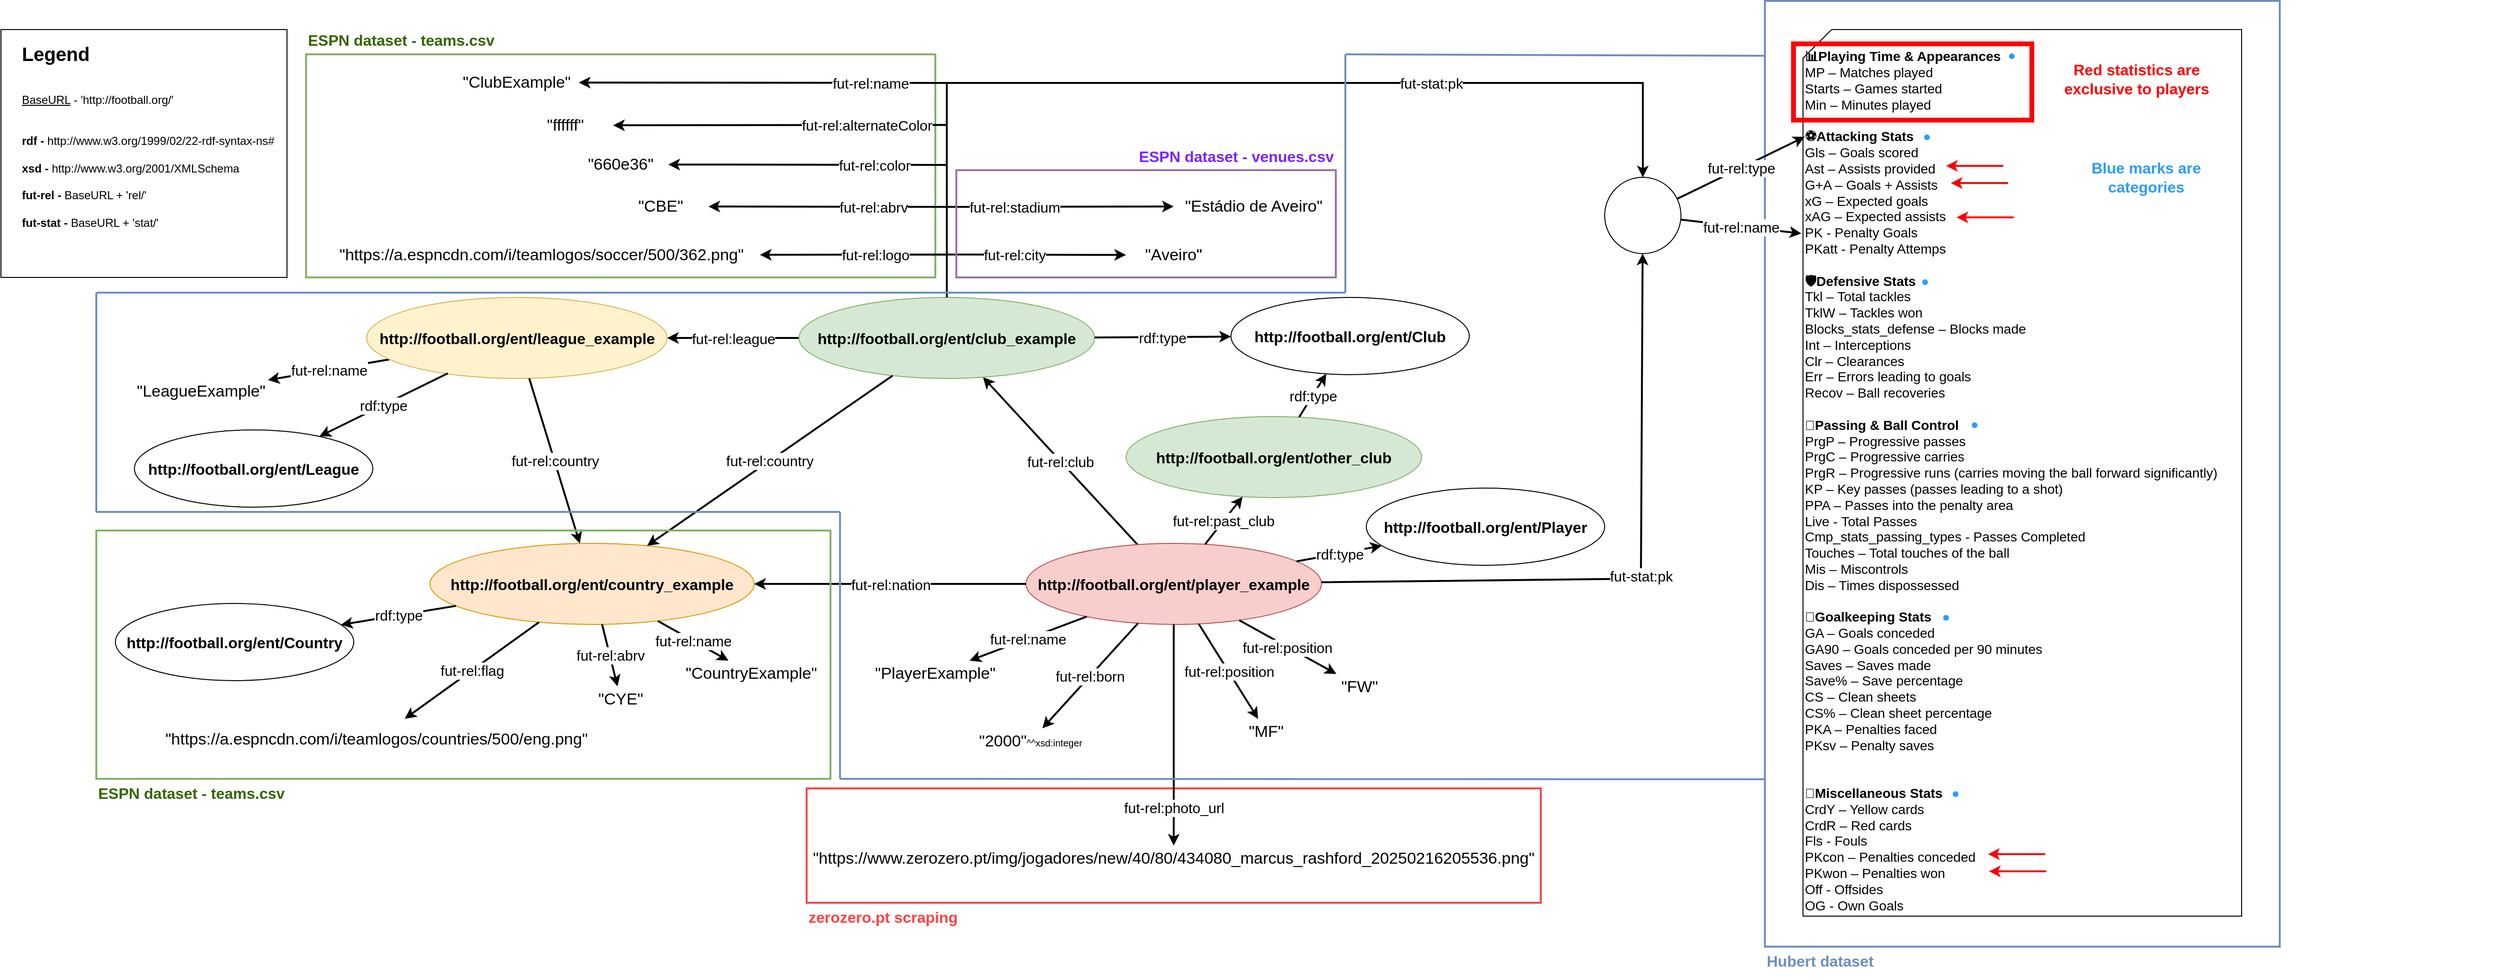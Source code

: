 <mxfile version="26.1.3">
  <diagram name="Página-1" id="WXYRPDDrzt9rSfXdKfX2">
    <mxGraphModel grid="1" page="1" gridSize="10" guides="1" tooltips="1" connect="1" arrows="1" fold="1" pageScale="1" pageWidth="550" pageHeight="850" math="0" shadow="0">
      <root>
        <mxCell id="0" />
        <mxCell id="1" parent="0" />
        <mxCell id="MQwrnzJdkc_tL8PAlp7c-161" value="" style="rounded=0;whiteSpace=wrap;html=1;fillColor=none;strokeWidth=2;strokeColor=#FF4242;" vertex="1" parent="1">
          <mxGeometry x="295" y="-19" width="770" height="120" as="geometry" />
        </mxCell>
        <mxCell id="MQwrnzJdkc_tL8PAlp7c-136" value="" style="rounded=0;whiteSpace=wrap;html=1;fillColor=none;strokeWidth=2;strokeColor=#82B366;" vertex="1" parent="1">
          <mxGeometry x="-230" y="-789" width="660" height="234" as="geometry" />
        </mxCell>
        <mxCell id="MQwrnzJdkc_tL8PAlp7c-53" value="" style="rounded=0;whiteSpace=wrap;html=1;" vertex="1" parent="1">
          <mxGeometry x="-550" y="-815" width="300" height="260" as="geometry" />
        </mxCell>
        <mxCell id="MQwrnzJdkc_tL8PAlp7c-58" value="&lt;u&gt;BaseURL&lt;/u&gt; -&amp;nbsp;&#39;http://football.org/&#39;&lt;div&gt;&lt;br&gt;&lt;div&gt;&lt;br&gt;&lt;/div&gt;&lt;div&gt;&lt;b&gt;rdf -&amp;nbsp;&lt;/b&gt;&lt;span style=&quot;background-color: transparent;&quot;&gt;http://www.w3.org/1999/02/22-rdf-syntax-ns#&lt;/span&gt;&lt;/div&gt;&lt;div&gt;&lt;span style=&quot;background-color: transparent;&quot;&gt;&lt;br&gt;&lt;/span&gt;&lt;/div&gt;&lt;div&gt;&lt;b&gt;xsd -&amp;nbsp;&lt;/b&gt;&lt;span style=&quot;background-color: transparent;&quot;&gt;http://www.w3.org/2001/XMLSchema&lt;/span&gt;&lt;/div&gt;&lt;div&gt;&lt;br&gt;&lt;/div&gt;&lt;div&gt;&lt;b&gt;fut-rel -&amp;nbsp;&lt;/b&gt;BaseURL + &#39;rel/&#39;&lt;/div&gt;&lt;div&gt;&lt;br&gt;&lt;/div&gt;&lt;div&gt;&lt;b&gt;fut-stat -&amp;nbsp;&lt;/b&gt;BaseURL + &#39;stat/&#39;&lt;/div&gt;&lt;/div&gt;" style="text;html=1;align=left;verticalAlign=middle;whiteSpace=wrap;rounded=0;" vertex="1" parent="1">
          <mxGeometry x="-530" y="-756" width="280" height="157" as="geometry" />
        </mxCell>
        <mxCell id="MQwrnzJdkc_tL8PAlp7c-77" value="&lt;font style=&quot;font-size: 15px;&quot;&gt;fut-rel:club&lt;/font&gt;" style="endArrow=classic;html=1;rounded=0;strokeWidth=2;curved=0;" edge="1" parent="1" source="MQwrnzJdkc_tL8PAlp7c-88" target="MQwrnzJdkc_tL8PAlp7c-91">
          <mxGeometry x="-0.003" width="50" height="50" relative="1" as="geometry">
            <mxPoint x="472.0" y="-324" as="sourcePoint" />
            <mxPoint x="197.0" y="-324" as="targetPoint" />
            <mxPoint as="offset" />
          </mxGeometry>
        </mxCell>
        <mxCell id="MQwrnzJdkc_tL8PAlp7c-80" value="&lt;font style=&quot;font-size: 15px;&quot;&gt;fut-rel:league&lt;/font&gt;" style="endArrow=classic;html=1;rounded=0;strokeWidth=2;" edge="1" parent="1" source="MQwrnzJdkc_tL8PAlp7c-91" target="MQwrnzJdkc_tL8PAlp7c-92">
          <mxGeometry width="50" height="50" relative="1" as="geometry">
            <mxPoint x="87.0" y="-324" as="sourcePoint" />
            <mxPoint x="-268.0" y="-324" as="targetPoint" />
          </mxGeometry>
        </mxCell>
        <mxCell id="MQwrnzJdkc_tL8PAlp7c-84" value="&lt;b&gt;&lt;font style=&quot;font-size: 20px;&quot;&gt;Legend&lt;/font&gt;&lt;/b&gt;" style="text;html=1;align=left;verticalAlign=middle;whiteSpace=wrap;rounded=0;" vertex="1" parent="1">
          <mxGeometry x="-530" y="-805" width="80" height="30" as="geometry" />
        </mxCell>
        <mxCell id="MQwrnzJdkc_tL8PAlp7c-85" value="&lt;font style=&quot;font-size: 15px;&quot;&gt;fut-rel:name&lt;/font&gt;" style="endArrow=classic;html=1;rounded=0;strokeWidth=2;" edge="1" parent="1" source="MQwrnzJdkc_tL8PAlp7c-92" target="MQwrnzJdkc_tL8PAlp7c-87">
          <mxGeometry width="50" height="50" relative="1" as="geometry">
            <mxPoint x="-289.061" y="-367.28" as="sourcePoint" />
            <mxPoint x="-281" y="-461.34" as="targetPoint" />
          </mxGeometry>
        </mxCell>
        <mxCell id="MQwrnzJdkc_tL8PAlp7c-87" value="&lt;font style=&quot;font-size: 17px;&quot;&gt;&quot;LeagueExample&quot;&lt;/font&gt;" style="text;html=1;align=center;verticalAlign=middle;whiteSpace=wrap;rounded=0;" vertex="1" parent="1">
          <mxGeometry x="-410" y="-449" width="140" height="27" as="geometry" />
        </mxCell>
        <mxCell id="MQwrnzJdkc_tL8PAlp7c-88" value="&lt;font style=&quot;font-size: 16px;&quot;&gt;&lt;b style=&quot;&quot;&gt;http://football.org/ent/player_example&lt;/b&gt;&lt;/font&gt;" style="ellipse;whiteSpace=wrap;html=1;fillColor=#f8cecc;strokeColor=#b85450;" vertex="1" parent="1">
          <mxGeometry x="525" y="-276" width="310" height="85" as="geometry" />
        </mxCell>
        <mxCell id="MQwrnzJdkc_tL8PAlp7c-89" value="&lt;font style=&quot;font-size: 16px;&quot;&gt;&lt;b style=&quot;&quot;&gt;http://football.org/ent/Player&lt;/b&gt;&lt;/font&gt;" style="ellipse;whiteSpace=wrap;html=1;" vertex="1" parent="1">
          <mxGeometry x="882" y="-334" width="250" height="81" as="geometry" />
        </mxCell>
        <mxCell id="MQwrnzJdkc_tL8PAlp7c-91" value="&lt;font style=&quot;font-size: 16px;&quot;&gt;&lt;b style=&quot;&quot;&gt;http://football.org/ent/club_example&lt;/b&gt;&lt;/font&gt;" style="ellipse;whiteSpace=wrap;html=1;fillColor=#d5e8d4;strokeColor=#82b366;" vertex="1" parent="1">
          <mxGeometry x="287" y="-534" width="310" height="85" as="geometry" />
        </mxCell>
        <mxCell id="MQwrnzJdkc_tL8PAlp7c-92" value="&lt;font style=&quot;font-size: 16px;&quot;&gt;&lt;b style=&quot;&quot;&gt;http://football.org/ent/league_example&lt;/b&gt;&lt;/font&gt;" style="ellipse;whiteSpace=wrap;html=1;fillColor=#fff2cc;strokeColor=#d6b656;" vertex="1" parent="1">
          <mxGeometry x="-166.43" y="-534" width="315" height="85" as="geometry" />
        </mxCell>
        <mxCell id="MQwrnzJdkc_tL8PAlp7c-94" value="&lt;font style=&quot;font-size: 16px;&quot;&gt;&lt;b style=&quot;&quot;&gt;http://football.org/ent/country_example&lt;/b&gt;&lt;/font&gt;" style="ellipse;whiteSpace=wrap;html=1;fillColor=#ffe6cc;strokeColor=#d79b00;" vertex="1" parent="1">
          <mxGeometry x="-100" y="-276" width="340" height="85" as="geometry" />
        </mxCell>
        <mxCell id="MQwrnzJdkc_tL8PAlp7c-95" value="&lt;font style=&quot;font-size: 16px;&quot;&gt;&lt;b style=&quot;&quot;&gt;http://football.org/ent/other_club&lt;/b&gt;&lt;/font&gt;" style="ellipse;whiteSpace=wrap;html=1;fillColor=#d5e8d4;strokeColor=#82b366;" vertex="1" parent="1">
          <mxGeometry x="630" y="-409" width="310" height="85" as="geometry" />
        </mxCell>
        <mxCell id="MQwrnzJdkc_tL8PAlp7c-96" value="&lt;font style=&quot;font-size: 15px;&quot;&gt;fut-rel:past_club&lt;/font&gt;" style="endArrow=classic;html=1;rounded=0;strokeWidth=2;curved=0;" edge="1" parent="1" source="MQwrnzJdkc_tL8PAlp7c-88" target="MQwrnzJdkc_tL8PAlp7c-95">
          <mxGeometry x="-0.003" width="50" height="50" relative="1" as="geometry">
            <mxPoint x="572" y="-314" as="sourcePoint" />
            <mxPoint x="298" y="-314" as="targetPoint" />
            <mxPoint as="offset" />
          </mxGeometry>
        </mxCell>
        <mxCell id="MQwrnzJdkc_tL8PAlp7c-97" value="&lt;font style=&quot;font-size: 15px;&quot;&gt;fut-rel:name&lt;/font&gt;" style="endArrow=classic;html=1;rounded=0;strokeWidth=2;" edge="1" parent="1" source="MQwrnzJdkc_tL8PAlp7c-91" target="MQwrnzJdkc_tL8PAlp7c-98">
          <mxGeometry width="50" height="50" relative="1" as="geometry">
            <mxPoint x="172" y="-349" as="sourcePoint" />
            <mxPoint x="304.25" y="-475.34" as="targetPoint" />
            <Array as="points">
              <mxPoint x="442" y="-759" />
            </Array>
          </mxGeometry>
        </mxCell>
        <mxCell id="MQwrnzJdkc_tL8PAlp7c-98" value="&lt;font style=&quot;font-size: 17px;&quot;&gt;&quot;ClubExample&quot;&lt;/font&gt;" style="text;html=1;align=center;verticalAlign=middle;whiteSpace=wrap;rounded=0;" vertex="1" parent="1">
          <mxGeometry x="-73.93" y="-773" width="130" height="27" as="geometry" />
        </mxCell>
        <mxCell id="MQwrnzJdkc_tL8PAlp7c-100" value="&lt;span style=&quot;font-size: 15px;&quot;&gt;rdf:type&lt;/span&gt;" style="endArrow=classic;html=1;rounded=0;strokeWidth=2;" edge="1" parent="1" source="MQwrnzJdkc_tL8PAlp7c-88" target="MQwrnzJdkc_tL8PAlp7c-89">
          <mxGeometry width="50" height="50" relative="1" as="geometry">
            <mxPoint x="712" y="-344" as="sourcePoint" />
            <mxPoint x="712" y="-500" as="targetPoint" />
          </mxGeometry>
        </mxCell>
        <mxCell id="MQwrnzJdkc_tL8PAlp7c-101" value="&lt;font style=&quot;font-size: 15px;&quot;&gt;fut-rel:country&lt;/font&gt;" style="endArrow=classic;html=1;rounded=0;strokeWidth=2;" edge="1" parent="1" source="MQwrnzJdkc_tL8PAlp7c-91" target="MQwrnzJdkc_tL8PAlp7c-94">
          <mxGeometry width="50" height="50" relative="1" as="geometry">
            <mxPoint x="14" y="-229" as="sourcePoint" />
            <mxPoint x="-258" y="-229" as="targetPoint" />
          </mxGeometry>
        </mxCell>
        <mxCell id="MQwrnzJdkc_tL8PAlp7c-102" value="&lt;font style=&quot;font-size: 15px;&quot;&gt;fut-rel:country&lt;/font&gt;" style="endArrow=classic;html=1;rounded=0;strokeWidth=2;" edge="1" parent="1" source="MQwrnzJdkc_tL8PAlp7c-92" target="MQwrnzJdkc_tL8PAlp7c-94">
          <mxGeometry width="50" height="50" relative="1" as="geometry">
            <mxPoint x="-208" y="-229" as="sourcePoint" />
            <mxPoint x="-78" y="-35" as="targetPoint" />
          </mxGeometry>
        </mxCell>
        <mxCell id="MQwrnzJdkc_tL8PAlp7c-103" value="&lt;font style=&quot;font-size: 15px;&quot;&gt;fut-rel:nation&lt;/font&gt;" style="endArrow=classic;html=1;rounded=0;strokeWidth=2;" edge="1" parent="1" source="MQwrnzJdkc_tL8PAlp7c-88" target="MQwrnzJdkc_tL8PAlp7c-94">
          <mxGeometry width="50" height="50" relative="1" as="geometry">
            <mxPoint x="414" y="-283" as="sourcePoint" />
            <mxPoint x="544" y="-89" as="targetPoint" />
          </mxGeometry>
        </mxCell>
        <mxCell id="MQwrnzJdkc_tL8PAlp7c-104" value="&lt;font style=&quot;font-size: 16px;&quot;&gt;&lt;b style=&quot;&quot;&gt;http://football.org/ent/Club&lt;/b&gt;&lt;/font&gt;" style="ellipse;whiteSpace=wrap;html=1;" vertex="1" parent="1">
          <mxGeometry x="740" y="-534" width="250" height="81" as="geometry" />
        </mxCell>
        <mxCell id="MQwrnzJdkc_tL8PAlp7c-105" value="&lt;span style=&quot;font-size: 15px;&quot;&gt;rdf:type&lt;/span&gt;" style="endArrow=classic;html=1;rounded=0;strokeWidth=2;" edge="1" parent="1" source="MQwrnzJdkc_tL8PAlp7c-91" target="MQwrnzJdkc_tL8PAlp7c-104">
          <mxGeometry width="50" height="50" relative="1" as="geometry">
            <mxPoint x="129" y="-348.5" as="sourcePoint" />
            <mxPoint x="124" y="-500" as="targetPoint" />
          </mxGeometry>
        </mxCell>
        <mxCell id="MQwrnzJdkc_tL8PAlp7c-106" value="&lt;span style=&quot;font-size: 15px;&quot;&gt;rdf:type&lt;/span&gt;" style="endArrow=classic;html=1;rounded=0;strokeWidth=2;" edge="1" parent="1" source="MQwrnzJdkc_tL8PAlp7c-95" target="MQwrnzJdkc_tL8PAlp7c-104">
          <mxGeometry width="50" height="50" relative="1" as="geometry">
            <mxPoint x="143" y="-356" as="sourcePoint" />
            <mxPoint x="143" y="-490" as="targetPoint" />
          </mxGeometry>
        </mxCell>
        <mxCell id="MQwrnzJdkc_tL8PAlp7c-108" value="&lt;font style=&quot;font-size: 15px;&quot;&gt;fut-rel:abrv&lt;/font&gt;" style="endArrow=classic;html=1;rounded=0;strokeWidth=2;" edge="1" parent="1" source="MQwrnzJdkc_tL8PAlp7c-91" target="MQwrnzJdkc_tL8PAlp7c-109">
          <mxGeometry width="50" height="50" relative="1" as="geometry">
            <mxPoint x="602.5" y="-610" as="sourcePoint" />
            <mxPoint x="467.75" y="-555.34" as="targetPoint" />
            <Array as="points">
              <mxPoint x="442" y="-629" />
            </Array>
          </mxGeometry>
        </mxCell>
        <mxCell id="MQwrnzJdkc_tL8PAlp7c-109" value="&lt;font style=&quot;font-size: 17px;&quot;&gt;&quot;CBE&quot;&lt;/font&gt;" style="text;html=1;align=center;verticalAlign=middle;whiteSpace=wrap;rounded=0;" vertex="1" parent="1">
          <mxGeometry x="92" y="-643" width="100" height="27" as="geometry" />
        </mxCell>
        <mxCell id="MQwrnzJdkc_tL8PAlp7c-110" value="&lt;font style=&quot;font-size: 15px;&quot;&gt;fut-rel:city&lt;/font&gt;" style="endArrow=classic;html=1;rounded=0;strokeWidth=2;" edge="1" parent="1" source="MQwrnzJdkc_tL8PAlp7c-91" target="MQwrnzJdkc_tL8PAlp7c-111">
          <mxGeometry width="50" height="50" relative="1" as="geometry">
            <mxPoint x="575" y="-587" as="sourcePoint" />
            <mxPoint x="557.75" y="-605.34" as="targetPoint" />
            <Array as="points">
              <mxPoint x="442" y="-579" />
            </Array>
          </mxGeometry>
        </mxCell>
        <mxCell id="MQwrnzJdkc_tL8PAlp7c-111" value="&lt;font style=&quot;font-size: 17px;&quot;&gt;&quot;Aveiro&quot;&lt;/font&gt;" style="text;html=1;align=center;verticalAlign=middle;whiteSpace=wrap;rounded=0;" vertex="1" parent="1">
          <mxGeometry x="630" y="-592" width="100" height="27" as="geometry" />
        </mxCell>
        <mxCell id="MQwrnzJdkc_tL8PAlp7c-113" value="&lt;font style=&quot;font-size: 15px;&quot;&gt;fut-rel:stadium&lt;/font&gt;" style="endArrow=classic;html=1;rounded=0;strokeWidth=2;" edge="1" parent="1" source="MQwrnzJdkc_tL8PAlp7c-91" target="MQwrnzJdkc_tL8PAlp7c-114">
          <mxGeometry width="50" height="50" relative="1" as="geometry">
            <mxPoint x="669" y="-527" as="sourcePoint" />
            <mxPoint x="710.75" y="-593.34" as="targetPoint" />
            <Array as="points">
              <mxPoint x="442" y="-629" />
            </Array>
          </mxGeometry>
        </mxCell>
        <mxCell id="MQwrnzJdkc_tL8PAlp7c-114" value="&lt;font style=&quot;font-size: 17px;&quot;&gt;&quot;Estádio de Aveiro&quot;&lt;/font&gt;" style="text;html=1;align=center;verticalAlign=middle;whiteSpace=wrap;rounded=0;" vertex="1" parent="1">
          <mxGeometry x="680" y="-643" width="168" height="27" as="geometry" />
        </mxCell>
        <mxCell id="MQwrnzJdkc_tL8PAlp7c-115" value="&lt;font style=&quot;font-size: 15px;&quot;&gt;fut-rel:color&lt;/font&gt;" style="endArrow=classic;html=1;rounded=0;strokeWidth=2;" edge="1" parent="1" source="MQwrnzJdkc_tL8PAlp7c-91" target="MQwrnzJdkc_tL8PAlp7c-116">
          <mxGeometry width="50" height="50" relative="1" as="geometry">
            <mxPoint x="610" y="-544.5" as="sourcePoint" />
            <mxPoint x="697.25" y="-529.34" as="targetPoint" />
            <Array as="points">
              <mxPoint x="442" y="-673" />
            </Array>
          </mxGeometry>
        </mxCell>
        <mxCell id="MQwrnzJdkc_tL8PAlp7c-116" value="&lt;font style=&quot;font-size: 17px;&quot;&gt;&quot;660e36&quot;&lt;/font&gt;" style="text;html=1;align=center;verticalAlign=middle;whiteSpace=wrap;rounded=0;" vertex="1" parent="1">
          <mxGeometry x="50" y="-687" width="100" height="27" as="geometry" />
        </mxCell>
        <mxCell id="MQwrnzJdkc_tL8PAlp7c-118" style="edgeStyle=orthogonalEdgeStyle;rounded=0;orthogonalLoop=1;jettySize=auto;html=1;exitX=0.5;exitY=1;exitDx=0;exitDy=0;" edge="1" parent="1" source="MQwrnzJdkc_tL8PAlp7c-98" target="MQwrnzJdkc_tL8PAlp7c-98">
          <mxGeometry relative="1" as="geometry" />
        </mxCell>
        <mxCell id="MQwrnzJdkc_tL8PAlp7c-119" value="&lt;font style=&quot;font-size: 15px;&quot;&gt;fut-rel:alternateColor&lt;/font&gt;" style="endArrow=classic;html=1;rounded=0;strokeWidth=2;" edge="1" parent="1" source="MQwrnzJdkc_tL8PAlp7c-91" target="MQwrnzJdkc_tL8PAlp7c-120">
          <mxGeometry width="50" height="50" relative="1" as="geometry">
            <mxPoint x="511.634" y="-549.0" as="sourcePoint" />
            <mxPoint x="875.25" y="-623.34" as="targetPoint" />
            <Array as="points">
              <mxPoint x="442" y="-715" />
            </Array>
          </mxGeometry>
        </mxCell>
        <mxCell id="MQwrnzJdkc_tL8PAlp7c-120" value="&lt;font style=&quot;font-size: 17px;&quot;&gt;&quot;ffffff&quot;&lt;/font&gt;" style="text;html=1;align=center;verticalAlign=middle;whiteSpace=wrap;rounded=0;" vertex="1" parent="1">
          <mxGeometry x="-8" y="-728" width="100" height="27" as="geometry" />
        </mxCell>
        <mxCell id="MQwrnzJdkc_tL8PAlp7c-121" value="&lt;font style=&quot;font-size: 15px;&quot;&gt;fut-rel:logo&lt;/font&gt;" style="endArrow=classic;html=1;rounded=0;strokeWidth=2;" edge="1" parent="1" source="MQwrnzJdkc_tL8PAlp7c-91" target="MQwrnzJdkc_tL8PAlp7c-122">
          <mxGeometry width="50" height="50" relative="1" as="geometry">
            <mxPoint x="442" y="-555" as="sourcePoint" />
            <mxPoint x="802" y="-692.999" as="targetPoint" />
            <Array as="points">
              <mxPoint x="442" y="-579" />
            </Array>
          </mxGeometry>
        </mxCell>
        <mxCell id="MQwrnzJdkc_tL8PAlp7c-122" value="&lt;font style=&quot;font-size: 17px;&quot;&gt;&quot;https://a.espncdn.com/i/teamlogos/soccer/500/362.png&quot;&lt;/font&gt;" style="text;html=1;align=center;verticalAlign=middle;whiteSpace=wrap;rounded=0;" vertex="1" parent="1">
          <mxGeometry x="-212" y="-592" width="458" height="27" as="geometry" />
        </mxCell>
        <mxCell id="MQwrnzJdkc_tL8PAlp7c-123" value="&lt;font style=&quot;font-size: 15px;&quot;&gt;fut-rel:name&lt;/font&gt;" style="endArrow=classic;html=1;rounded=0;strokeWidth=2;" edge="1" parent="1" source="MQwrnzJdkc_tL8PAlp7c-94" target="MQwrnzJdkc_tL8PAlp7c-124">
          <mxGeometry width="50" height="50" relative="1" as="geometry">
            <mxPoint x="268" y="57" as="sourcePoint" />
            <mxPoint x="5" y="-31.34" as="targetPoint" />
          </mxGeometry>
        </mxCell>
        <mxCell id="MQwrnzJdkc_tL8PAlp7c-124" value="&lt;font style=&quot;font-size: 17px;&quot;&gt;&quot;CountryExample&quot;&lt;/font&gt;" style="text;html=1;align=center;verticalAlign=middle;whiteSpace=wrap;rounded=0;" vertex="1" parent="1">
          <mxGeometry x="187" y="-153" width="100" height="27" as="geometry" />
        </mxCell>
        <mxCell id="MQwrnzJdkc_tL8PAlp7c-125" value="&lt;font style=&quot;font-size: 15px;&quot;&gt;fut-rel:abrv&lt;/font&gt;" style="endArrow=classic;html=1;rounded=0;strokeWidth=2;" edge="1" parent="1" source="MQwrnzJdkc_tL8PAlp7c-94" target="MQwrnzJdkc_tL8PAlp7c-126">
          <mxGeometry width="50" height="50" relative="1" as="geometry">
            <mxPoint x="342" y="-70" as="sourcePoint" />
            <mxPoint x="15" y="-21.34" as="targetPoint" />
          </mxGeometry>
        </mxCell>
        <mxCell id="MQwrnzJdkc_tL8PAlp7c-126" value="&lt;font style=&quot;font-size: 17px;&quot;&gt;&quot;CYE&quot;&lt;/font&gt;" style="text;html=1;align=center;verticalAlign=middle;whiteSpace=wrap;rounded=0;" vertex="1" parent="1">
          <mxGeometry x="50" y="-126" width="100" height="27" as="geometry" />
        </mxCell>
        <mxCell id="MQwrnzJdkc_tL8PAlp7c-127" value="&lt;font style=&quot;font-size: 15px;&quot;&gt;fut-rel:flag&lt;/font&gt;" style="endArrow=classic;html=1;rounded=0;strokeWidth=2;" edge="1" parent="1" source="MQwrnzJdkc_tL8PAlp7c-94" target="MQwrnzJdkc_tL8PAlp7c-128">
          <mxGeometry width="50" height="50" relative="1" as="geometry">
            <mxPoint x="569.074" y="-78.998" as="sourcePoint" />
            <mxPoint x="352.93" y="14.97" as="targetPoint" />
          </mxGeometry>
        </mxCell>
        <mxCell id="MQwrnzJdkc_tL8PAlp7c-128" value="&lt;font style=&quot;font-size: 17px;&quot;&gt;&quot;https://a.espncdn.com/i/teamlogos/countries/500/eng.png&quot;&lt;/font&gt;" style="text;html=1;align=center;verticalAlign=middle;whiteSpace=wrap;rounded=0;" vertex="1" parent="1">
          <mxGeometry x="-381.37" y="-92" width="450" height="43" as="geometry" />
        </mxCell>
        <mxCell id="MQwrnzJdkc_tL8PAlp7c-129" value="&lt;font style=&quot;font-size: 16px;&quot;&gt;&lt;b style=&quot;&quot;&gt;http://football.org/ent/Country&lt;/b&gt;&lt;/font&gt;" style="ellipse;whiteSpace=wrap;html=1;" vertex="1" parent="1">
          <mxGeometry x="-430" y="-213" width="250" height="81" as="geometry" />
        </mxCell>
        <mxCell id="MQwrnzJdkc_tL8PAlp7c-130" value="&lt;span style=&quot;font-size: 15px;&quot;&gt;rdf:type&lt;/span&gt;" style="endArrow=classic;html=1;rounded=0;strokeWidth=2;" edge="1" parent="1" source="MQwrnzJdkc_tL8PAlp7c-94" target="MQwrnzJdkc_tL8PAlp7c-129">
          <mxGeometry width="50" height="50" relative="1" as="geometry">
            <mxPoint x="-53" y="-68" as="sourcePoint" />
            <mxPoint x="-202" y="-404" as="targetPoint" />
          </mxGeometry>
        </mxCell>
        <mxCell id="MQwrnzJdkc_tL8PAlp7c-131" value="&lt;font style=&quot;font-size: 16px;&quot;&gt;&lt;b style=&quot;&quot;&gt;http://football.org/ent/League&lt;/b&gt;&lt;/font&gt;" style="ellipse;whiteSpace=wrap;html=1;" vertex="1" parent="1">
          <mxGeometry x="-410" y="-395" width="250" height="81" as="geometry" />
        </mxCell>
        <mxCell id="MQwrnzJdkc_tL8PAlp7c-132" value="&lt;span style=&quot;font-size: 15px;&quot;&gt;rdf:type&lt;/span&gt;" style="endArrow=classic;html=1;rounded=0;strokeWidth=2;exitX=0.27;exitY=0.937;exitDx=0;exitDy=0;exitPerimeter=0;" edge="1" parent="1" source="MQwrnzJdkc_tL8PAlp7c-92" target="MQwrnzJdkc_tL8PAlp7c-131">
          <mxGeometry width="50" height="50" relative="1" as="geometry">
            <mxPoint x="-131" y="-292" as="sourcePoint" />
            <mxPoint x="-280" y="-628" as="targetPoint" />
          </mxGeometry>
        </mxCell>
        <mxCell id="MQwrnzJdkc_tL8PAlp7c-133" value="&lt;font style=&quot;font-size: 15px;&quot;&gt;fut-stat:pk&lt;/font&gt;" style="endArrow=classic;html=1;rounded=0;strokeWidth=2;" edge="1" parent="1" source="MQwrnzJdkc_tL8PAlp7c-91" target="MQwrnzJdkc_tL8PAlp7c-164">
          <mxGeometry x="0.391" width="50" height="50" relative="1" as="geometry">
            <mxPoint x="466" y="-633" as="sourcePoint" />
            <mxPoint x="950" y="-760" as="targetPoint" />
            <Array as="points">
              <mxPoint x="442" y="-759" />
              <mxPoint x="1172" y="-759" />
            </Array>
            <mxPoint as="offset" />
          </mxGeometry>
        </mxCell>
        <mxCell id="MQwrnzJdkc_tL8PAlp7c-137" value="ESPN dataset - teams.csv" style="text;html=1;align=left;verticalAlign=middle;whiteSpace=wrap;rounded=0;fontStyle=1;fontSize=16;fontColor=#336600;" vertex="1" parent="1">
          <mxGeometry x="-230" y="-819" width="230" height="30" as="geometry" />
        </mxCell>
        <mxCell id="MQwrnzJdkc_tL8PAlp7c-139" value="" style="rounded=0;whiteSpace=wrap;html=1;fillColor=none;strokeWidth=2;strokeColor=#9673A6;" vertex="1" parent="1">
          <mxGeometry x="452" y="-667.5" width="398" height="112.5" as="geometry" />
        </mxCell>
        <mxCell id="MQwrnzJdkc_tL8PAlp7c-140" value="ESPN dataset - venues.csv" style="text;html=1;align=right;verticalAlign=middle;whiteSpace=wrap;rounded=0;fontStyle=1;fontSize=16;fontColor=#7B24FF;" vertex="1" parent="1">
          <mxGeometry x="620" y="-697.5" width="230" height="30" as="geometry" />
        </mxCell>
        <mxCell id="MQwrnzJdkc_tL8PAlp7c-141" value="&lt;font style=&quot;font-size: 15px;&quot;&gt;fut-rel:name&lt;/font&gt;" style="endArrow=classic;html=1;rounded=0;strokeWidth=2;" edge="1" parent="1" source="MQwrnzJdkc_tL8PAlp7c-88" target="MQwrnzJdkc_tL8PAlp7c-142">
          <mxGeometry width="50" height="50" relative="1" as="geometry">
            <mxPoint x="1020.002" y="-259.002" as="sourcePoint" />
            <mxPoint x="665.86" y="-206.02" as="targetPoint" />
          </mxGeometry>
        </mxCell>
        <mxCell id="MQwrnzJdkc_tL8PAlp7c-142" value="&lt;font style=&quot;font-size: 17px;&quot;&gt;&quot;PlayerExample&quot;&lt;/font&gt;" style="text;html=1;align=center;verticalAlign=middle;whiteSpace=wrap;rounded=0;" vertex="1" parent="1">
          <mxGeometry x="380" y="-153" width="100" height="27" as="geometry" />
        </mxCell>
        <mxCell id="MQwrnzJdkc_tL8PAlp7c-143" value="&lt;font style=&quot;font-size: 15px;&quot;&gt;fut-rel:born&lt;/font&gt;" style="endArrow=classic;html=1;rounded=0;strokeWidth=2;" edge="1" parent="1" source="MQwrnzJdkc_tL8PAlp7c-88" target="MQwrnzJdkc_tL8PAlp7c-144">
          <mxGeometry width="50" height="50" relative="1" as="geometry">
            <mxPoint x="633" y="-184" as="sourcePoint" />
            <mxPoint x="675.86" y="-196.02" as="targetPoint" />
          </mxGeometry>
        </mxCell>
        <mxCell id="MQwrnzJdkc_tL8PAlp7c-144" value="&lt;font style=&quot;font-size: 17px;&quot;&gt;&quot;2000&quot;&lt;/font&gt;&lt;font style=&quot;font-size: 10px;&quot;&gt;^^xsd:integer&lt;/font&gt;" style="text;html=1;align=center;verticalAlign=middle;whiteSpace=wrap;rounded=0;" vertex="1" parent="1">
          <mxGeometry x="480" y="-82" width="100" height="27" as="geometry" />
        </mxCell>
        <mxCell id="MQwrnzJdkc_tL8PAlp7c-148" value="&lt;font style=&quot;font-size: 15px;&quot;&gt;fut-rel:photo_url&lt;/font&gt;" style="endArrow=classic;html=1;rounded=0;strokeWidth=2;" edge="1" parent="1" source="MQwrnzJdkc_tL8PAlp7c-88" target="MQwrnzJdkc_tL8PAlp7c-149">
          <mxGeometry x="0.655" width="50" height="50" relative="1" as="geometry">
            <mxPoint x="901" y="-114.5" as="sourcePoint" />
            <mxPoint x="943.86" y="-126.52" as="targetPoint" />
            <mxPoint as="offset" />
          </mxGeometry>
        </mxCell>
        <mxCell id="MQwrnzJdkc_tL8PAlp7c-149" value="&lt;font style=&quot;font-size: 17px;&quot;&gt;&quot;https://www.zerozero.pt/img/jogadores/new/40/80/434080_marcus_rashford_20250216205536.png&quot;&lt;/font&gt;" style="text;html=1;align=center;verticalAlign=middle;whiteSpace=wrap;rounded=0;" vertex="1" parent="1">
          <mxGeometry x="270" y="41" width="820" height="27" as="geometry" />
        </mxCell>
        <mxCell id="MQwrnzJdkc_tL8PAlp7c-150" value="&lt;font style=&quot;font-size: 15px;&quot;&gt;fut-rel:position&lt;/font&gt;" style="endArrow=classic;html=1;rounded=0;strokeWidth=2;" edge="1" parent="1" source="MQwrnzJdkc_tL8PAlp7c-88" target="MQwrnzJdkc_tL8PAlp7c-151">
          <mxGeometry width="50" height="50" relative="1" as="geometry">
            <mxPoint x="810.005" y="-252.997" as="sourcePoint" />
            <mxPoint x="1150.42" y="-250.94" as="targetPoint" />
          </mxGeometry>
        </mxCell>
        <mxCell id="MQwrnzJdkc_tL8PAlp7c-151" value="&lt;font style=&quot;font-size: 17px;&quot;&gt;&quot;FW&quot;&lt;/font&gt;" style="text;html=1;align=center;verticalAlign=middle;whiteSpace=wrap;rounded=0;" vertex="1" parent="1">
          <mxGeometry x="850" y="-139" width="50" height="27" as="geometry" />
        </mxCell>
        <mxCell id="MQwrnzJdkc_tL8PAlp7c-154" value="&lt;font style=&quot;font-size: 15px;&quot;&gt;fut-rel:position&lt;/font&gt;" style="endArrow=classic;html=1;rounded=0;strokeWidth=2;" edge="1" parent="1" source="MQwrnzJdkc_tL8PAlp7c-88" target="MQwrnzJdkc_tL8PAlp7c-155">
          <mxGeometry width="50" height="50" relative="1" as="geometry">
            <mxPoint x="810" y="-161" as="sourcePoint" />
            <mxPoint x="1130.42" y="-188.94" as="targetPoint" />
          </mxGeometry>
        </mxCell>
        <mxCell id="MQwrnzJdkc_tL8PAlp7c-155" value="&lt;font style=&quot;font-size: 17px;&quot;&gt;&quot;MF&quot;&lt;/font&gt;" style="text;html=1;align=center;verticalAlign=middle;whiteSpace=wrap;rounded=0;" vertex="1" parent="1">
          <mxGeometry x="752" y="-92" width="50" height="27" as="geometry" />
        </mxCell>
        <mxCell id="MQwrnzJdkc_tL8PAlp7c-157" value="" style="rounded=0;whiteSpace=wrap;html=1;fillColor=none;strokeWidth=2;strokeColor=#82B366;" vertex="1" parent="1">
          <mxGeometry x="-450" y="-289.5" width="770" height="260.5" as="geometry" />
        </mxCell>
        <mxCell id="MQwrnzJdkc_tL8PAlp7c-158" value="ESPN dataset - teams.csv" style="text;html=1;align=left;verticalAlign=middle;whiteSpace=wrap;rounded=0;fontStyle=1;fontSize=16;fontColor=#336600;" vertex="1" parent="1">
          <mxGeometry x="-450" y="-29" width="230" height="30" as="geometry" />
        </mxCell>
        <mxCell id="MQwrnzJdkc_tL8PAlp7c-160" value="&lt;font style=&quot;font-size: 15px;&quot;&gt;fut-stat:pk&lt;/font&gt;" style="endArrow=classic;html=1;rounded=0;strokeWidth=2;" edge="1" parent="1" source="MQwrnzJdkc_tL8PAlp7c-88" target="MQwrnzJdkc_tL8PAlp7c-164">
          <mxGeometry width="50" height="50" relative="1" as="geometry">
            <mxPoint x="900" y="-213" as="sourcePoint" />
            <mxPoint x="1250" y="-229" as="targetPoint" />
            <Array as="points">
              <mxPoint x="1170" y="-239" />
            </Array>
          </mxGeometry>
        </mxCell>
        <mxCell id="MQwrnzJdkc_tL8PAlp7c-162" value="&lt;font style=&quot;color: rgb(255, 66, 66);&quot;&gt;zerozero.pt scraping&lt;/font&gt;" style="text;html=1;align=left;verticalAlign=middle;whiteSpace=wrap;rounded=0;fontStyle=1;fontSize=16;fontColor=#336600;" vertex="1" parent="1">
          <mxGeometry x="295" y="101" width="230" height="30" as="geometry" />
        </mxCell>
        <mxCell id="MQwrnzJdkc_tL8PAlp7c-163" value="" style="group" connectable="0" vertex="1" parent="1">
          <mxGeometry x="1330" y="-815" width="740" height="996" as="geometry" />
        </mxCell>
        <mxCell id="MQwrnzJdkc_tL8PAlp7c-6" value="&lt;div&gt;&lt;br&gt;&lt;/div&gt;&lt;div&gt;&lt;b&gt;📊Playing Time &amp;amp; Appearances&lt;/b&gt;&lt;/div&gt;&lt;div&gt;MP – Matches played&lt;/div&gt;&lt;div&gt;Starts – Games started&lt;/div&gt;&lt;div&gt;Min – Minutes played&lt;/div&gt;&lt;div&gt;&lt;br&gt;&lt;/div&gt;&lt;div&gt;&lt;b&gt;⚽Attacking Stats&lt;/b&gt;&lt;/div&gt;&lt;div&gt;Gls – Goals scored&lt;/div&gt;&lt;div&gt;Ast – Assists provided&lt;/div&gt;&lt;div&gt;G+A – Goals + Assists&lt;/div&gt;&lt;div&gt;xG – Expected goals&lt;/div&gt;&lt;div&gt;xAG – Expected assists&lt;/div&gt;&lt;div&gt;PK - Penalty Goals&lt;/div&gt;&lt;div&gt;PKatt - Penalty Attemps&lt;/div&gt;&lt;div&gt;&lt;div&gt;&lt;br&gt;&lt;/div&gt;&lt;/div&gt;&lt;div&gt;&lt;b&gt;🛡️Defensive Stats&lt;/b&gt;&lt;/div&gt;&lt;div&gt;Tkl – Total tackles&lt;/div&gt;&lt;div&gt;TklW – Tackles won&lt;/div&gt;&lt;div&gt;Blocks_stats_defense – Blocks made&lt;/div&gt;&lt;div&gt;Int – Interceptions&lt;/div&gt;&lt;div&gt;Clr – Clearances&lt;/div&gt;&lt;div&gt;Err – Errors leading to goals&lt;/div&gt;&lt;div&gt;Recov – Ball recoveries&lt;/div&gt;&lt;div&gt;&lt;br&gt;&lt;/div&gt;&lt;div&gt;&lt;b&gt;🎯Passing &amp;amp; Ball Control&lt;/b&gt;&lt;/div&gt;&lt;div&gt;PrgP – Progressive passes&lt;/div&gt;&lt;div&gt;PrgC – Progressive carries&lt;/div&gt;&lt;div&gt;PrgR – Progressive runs (carries moving the ball forward significantly)&lt;/div&gt;&lt;div&gt;KP – Key passes (passes leading to a shot)&lt;/div&gt;&lt;div&gt;PPA – Passes into the penalty area&lt;/div&gt;&lt;div&gt;Live -&amp;nbsp;&lt;span style=&quot;background-color: transparent; color: light-dark(rgb(0, 0, 0), rgb(255, 255, 255));&quot;&gt;Total Passes&lt;/span&gt;&lt;/div&gt;&lt;div&gt;Cmp_stats_passing_types - Passes Completed&lt;/div&gt;&lt;div&gt;&lt;span style=&quot;background-color: transparent; color: light-dark(rgb(0, 0, 0), rgb(255, 255, 255));&quot;&gt;Touches – Total touches of the ball&lt;/span&gt;&lt;/div&gt;&lt;div&gt;Mis – Miscontrols&lt;/div&gt;&lt;div&gt;Dis – Times dispossessed&lt;/div&gt;&lt;div&gt;&lt;br&gt;&lt;/div&gt;&lt;div&gt;&lt;b&gt;🧤Goalkeeping Stats&lt;/b&gt;&lt;/div&gt;&lt;div&gt;GA – Goals conceded&lt;/div&gt;&lt;div&gt;GA90 – Goals conceded per 90 minutes&lt;/div&gt;&lt;div&gt;Saves – Saves made&lt;/div&gt;&lt;div&gt;Save% – Save percentage&lt;/div&gt;&lt;div&gt;CS – Clean sheets&lt;/div&gt;&lt;div&gt;CS% – Clean sheet percentage&lt;/div&gt;&lt;div&gt;PKA – Penalties faced&lt;/div&gt;&lt;div&gt;PKsv – Penalty saves&lt;/div&gt;&lt;div&gt;&lt;br&gt;&lt;/div&gt;&lt;div&gt;&lt;br&gt;&lt;/div&gt;&lt;div&gt;&lt;b&gt;🚨Miscellaneous Stats&lt;/b&gt;&lt;/div&gt;&lt;div&gt;CrdY – Yellow cards&lt;/div&gt;&lt;div&gt;CrdR – Red cards&lt;/div&gt;&lt;div&gt;Fls - Fouls&lt;/div&gt;&lt;div&gt;&lt;span style=&quot;background-color: transparent; color: light-dark(rgb(0, 0, 0), rgb(255, 255, 255));&quot;&gt;PKcon – Penalties conceded&lt;br&gt;&lt;/span&gt;&lt;div&gt;PKwon – Penalties won&lt;/div&gt;&lt;/div&gt;&lt;div&gt;Off - Offsides&lt;br&gt;OG - Own Goals&lt;/div&gt;" style="shape=card;whiteSpace=wrap;html=1;align=left;fontSize=14;" vertex="1" parent="MQwrnzJdkc_tL8PAlp7c-163">
          <mxGeometry x="10" width="460" height="930" as="geometry" />
        </mxCell>
        <mxCell id="MQwrnzJdkc_tL8PAlp7c-9" value="" style="rounded=0;whiteSpace=wrap;html=1;labelBackgroundColor=none;fillColor=none;strokeColor=#FF0000;strokeWidth=5;" vertex="1" parent="MQwrnzJdkc_tL8PAlp7c-163">
          <mxGeometry y="15" width="250" height="80" as="geometry" />
        </mxCell>
        <mxCell id="MQwrnzJdkc_tL8PAlp7c-10" value="" style="endArrow=classic;html=1;rounded=0;strokeColor=#FF0000;strokeWidth=2;" edge="1" parent="MQwrnzJdkc_tL8PAlp7c-163">
          <mxGeometry width="50" height="50" relative="1" as="geometry">
            <mxPoint x="220" y="143" as="sourcePoint" />
            <mxPoint x="160" y="143" as="targetPoint" />
          </mxGeometry>
        </mxCell>
        <mxCell id="MQwrnzJdkc_tL8PAlp7c-11" value="" style="endArrow=classic;html=1;rounded=0;strokeColor=#FF0000;strokeWidth=2;" edge="1" parent="MQwrnzJdkc_tL8PAlp7c-163">
          <mxGeometry width="50" height="50" relative="1" as="geometry">
            <mxPoint x="225" y="161" as="sourcePoint" />
            <mxPoint x="165" y="161" as="targetPoint" />
          </mxGeometry>
        </mxCell>
        <mxCell id="MQwrnzJdkc_tL8PAlp7c-12" value="" style="endArrow=classic;html=1;rounded=0;strokeColor=#FF0000;strokeWidth=2;" edge="1" parent="MQwrnzJdkc_tL8PAlp7c-163">
          <mxGeometry width="50" height="50" relative="1" as="geometry">
            <mxPoint x="231" y="197" as="sourcePoint" />
            <mxPoint x="171" y="197" as="targetPoint" />
          </mxGeometry>
        </mxCell>
        <mxCell id="MQwrnzJdkc_tL8PAlp7c-13" value="Red statistics are exclusive to players" style="text;html=1;align=center;verticalAlign=middle;whiteSpace=wrap;rounded=0;fontSize=16;fontColor=#FF0000;fontStyle=1" vertex="1" parent="MQwrnzJdkc_tL8PAlp7c-163">
          <mxGeometry x="260" y="37" width="200" height="30" as="geometry" />
        </mxCell>
        <mxCell id="MQwrnzJdkc_tL8PAlp7c-50" value="" style="endArrow=classic;html=1;rounded=0;strokeColor=#FF0000;strokeWidth=2;" edge="1" parent="MQwrnzJdkc_tL8PAlp7c-163">
          <mxGeometry width="50" height="50" relative="1" as="geometry">
            <mxPoint x="264" y="865" as="sourcePoint" />
            <mxPoint x="204" y="865" as="targetPoint" />
          </mxGeometry>
        </mxCell>
        <mxCell id="MQwrnzJdkc_tL8PAlp7c-51" value="" style="endArrow=classic;html=1;rounded=0;strokeColor=#FF0000;strokeWidth=2;" edge="1" parent="MQwrnzJdkc_tL8PAlp7c-163">
          <mxGeometry width="50" height="50" relative="1" as="geometry">
            <mxPoint x="265" y="883" as="sourcePoint" />
            <mxPoint x="205" y="883" as="targetPoint" />
          </mxGeometry>
        </mxCell>
        <mxCell id="MQwrnzJdkc_tL8PAlp7c-166" value="&lt;font style=&quot;color: rgb(43, 156, 255);&quot;&gt;Blue marks are categories&lt;/font&gt;" style="text;html=1;align=center;verticalAlign=middle;whiteSpace=wrap;rounded=0;fontSize=16;fontColor=#FF0000;fontStyle=1" vertex="1" parent="MQwrnzJdkc_tL8PAlp7c-163">
          <mxGeometry x="270" y="140" width="200" height="30" as="geometry" />
        </mxCell>
        <mxCell id="MQwrnzJdkc_tL8PAlp7c-168" value="" style="shape=waypoint;sketch=0;fillStyle=solid;size=6;pointerEvents=1;points=[];fillColor=none;resizable=0;rotatable=0;perimeter=centerPerimeter;snapToPoint=1;fontColor=#2B9CFF;strokeColor=#2B9CFF;" vertex="1" parent="MQwrnzJdkc_tL8PAlp7c-163">
          <mxGeometry x="130" y="103" width="20" height="20" as="geometry" />
        </mxCell>
        <mxCell id="MQwrnzJdkc_tL8PAlp7c-169" value="" style="shape=waypoint;sketch=0;fillStyle=solid;size=6;pointerEvents=1;points=[];fillColor=none;resizable=0;rotatable=0;perimeter=centerPerimeter;snapToPoint=1;fontColor=#2B9CFF;strokeColor=#2B9CFF;" vertex="1" parent="MQwrnzJdkc_tL8PAlp7c-163">
          <mxGeometry x="219" y="18" width="20" height="20" as="geometry" />
        </mxCell>
        <mxCell id="MQwrnzJdkc_tL8PAlp7c-170" value="" style="shape=waypoint;sketch=0;fillStyle=solid;size=6;pointerEvents=1;points=[];fillColor=none;resizable=0;rotatable=0;perimeter=centerPerimeter;snapToPoint=1;fontColor=#2B9CFF;strokeColor=#2B9CFF;" vertex="1" parent="MQwrnzJdkc_tL8PAlp7c-163">
          <mxGeometry x="128" y="255" width="20" height="20" as="geometry" />
        </mxCell>
        <mxCell id="MQwrnzJdkc_tL8PAlp7c-171" value="" style="shape=waypoint;sketch=0;fillStyle=solid;size=6;pointerEvents=1;points=[];fillColor=none;resizable=0;rotatable=0;perimeter=centerPerimeter;snapToPoint=1;fontColor=#2B9CFF;strokeColor=#2B9CFF;" vertex="1" parent="MQwrnzJdkc_tL8PAlp7c-163">
          <mxGeometry x="180" y="405" width="20" height="20" as="geometry" />
        </mxCell>
        <mxCell id="MQwrnzJdkc_tL8PAlp7c-172" value="" style="shape=waypoint;sketch=0;fillStyle=solid;size=6;pointerEvents=1;points=[];fillColor=none;resizable=0;rotatable=0;perimeter=centerPerimeter;snapToPoint=1;fontColor=#2B9CFF;strokeColor=#2B9CFF;" vertex="1" parent="MQwrnzJdkc_tL8PAlp7c-163">
          <mxGeometry x="150" y="607" width="20" height="20" as="geometry" />
        </mxCell>
        <mxCell id="MQwrnzJdkc_tL8PAlp7c-173" value="" style="shape=waypoint;sketch=0;fillStyle=solid;size=6;pointerEvents=1;points=[];fillColor=none;resizable=0;rotatable=0;perimeter=centerPerimeter;snapToPoint=1;fontColor=#2B9CFF;strokeColor=#2B9CFF;" vertex="1" parent="MQwrnzJdkc_tL8PAlp7c-163">
          <mxGeometry x="160" y="792" width="20" height="20" as="geometry" />
        </mxCell>
        <mxCell id="MQwrnzJdkc_tL8PAlp7c-176" value="" style="rounded=0;whiteSpace=wrap;html=1;fillColor=none;strokeWidth=2;strokeColor=#6C8EBF;" vertex="1" parent="MQwrnzJdkc_tL8PAlp7c-163">
          <mxGeometry x="-30" y="-30" width="540" height="992" as="geometry" />
        </mxCell>
        <mxCell id="MQwrnzJdkc_tL8PAlp7c-177" value="&lt;font style=&quot;color: rgb(108, 142, 191);&quot;&gt;Hubert dataset&lt;/font&gt;" style="text;html=1;align=left;verticalAlign=middle;whiteSpace=wrap;rounded=0;fontStyle=1;fontSize=16;fontColor=#336600;" vertex="1" parent="MQwrnzJdkc_tL8PAlp7c-163">
          <mxGeometry x="-30" y="962" width="230" height="30" as="geometry" />
        </mxCell>
        <mxCell id="MQwrnzJdkc_tL8PAlp7c-164" value="" style="ellipse;whiteSpace=wrap;html=1;aspect=fixed;" vertex="1" parent="1">
          <mxGeometry x="1132" y="-660" width="80" height="80" as="geometry" />
        </mxCell>
        <mxCell id="MQwrnzJdkc_tL8PAlp7c-165" value="&lt;font style=&quot;font-size: 15px;&quot;&gt;fut-rel:name&lt;/font&gt;" style="endArrow=classic;html=1;rounded=0;strokeWidth=2;entryX=-0.004;entryY=0.23;entryDx=0;entryDy=0;entryPerimeter=0;" edge="1" parent="1" source="MQwrnzJdkc_tL8PAlp7c-164" target="MQwrnzJdkc_tL8PAlp7c-6">
          <mxGeometry width="50" height="50" relative="1" as="geometry">
            <mxPoint x="1250" y="-692" as="sourcePoint" />
            <mxPoint x="1400" y="-689" as="targetPoint" />
          </mxGeometry>
        </mxCell>
        <mxCell id="MQwrnzJdkc_tL8PAlp7c-174" value="&lt;font style=&quot;font-size: 15px;&quot;&gt;fut-rel:type&lt;/font&gt;" style="endArrow=classic;html=1;rounded=0;strokeWidth=2;entryX=0.004;entryY=0.121;entryDx=0;entryDy=0;entryPerimeter=0;" edge="1" parent="1" source="MQwrnzJdkc_tL8PAlp7c-164" target="MQwrnzJdkc_tL8PAlp7c-6">
          <mxGeometry width="50" height="50" relative="1" as="geometry">
            <mxPoint x="1220" y="-749" as="sourcePoint" />
            <mxPoint x="1462" y="-749" as="targetPoint" />
          </mxGeometry>
        </mxCell>
        <mxCell id="MQwrnzJdkc_tL8PAlp7c-182" value="" style="endArrow=none;html=1;rounded=0;strokeWidth=2;strokeColor=#6C8EBF;" edge="1" parent="1">
          <mxGeometry width="50" height="50" relative="1" as="geometry">
            <mxPoint x="-450" y="-309" as="sourcePoint" />
            <mxPoint x="-450" y="-539" as="targetPoint" />
          </mxGeometry>
        </mxCell>
        <mxCell id="MQwrnzJdkc_tL8PAlp7c-183" value="" style="endArrow=none;html=1;rounded=0;strokeWidth=2;strokeColor=#6C8EBF;" edge="1" parent="1">
          <mxGeometry width="50" height="50" relative="1" as="geometry">
            <mxPoint x="-450" y="-309" as="sourcePoint" />
            <mxPoint x="330" y="-309" as="targetPoint" />
          </mxGeometry>
        </mxCell>
        <mxCell id="MQwrnzJdkc_tL8PAlp7c-184" value="" style="endArrow=none;html=1;rounded=0;strokeWidth=2;strokeColor=#6C8EBF;" edge="1" parent="1">
          <mxGeometry width="50" height="50" relative="1" as="geometry">
            <mxPoint x="330" y="-29" as="sourcePoint" />
            <mxPoint x="330" y="-309" as="targetPoint" />
          </mxGeometry>
        </mxCell>
        <mxCell id="MQwrnzJdkc_tL8PAlp7c-185" value="" style="endArrow=none;html=1;rounded=0;strokeWidth=2;strokeColor=#6C8EBF;exitX=0;exitY=0.823;exitDx=0;exitDy=0;exitPerimeter=0;" edge="1" parent="1" source="MQwrnzJdkc_tL8PAlp7c-176">
          <mxGeometry width="50" height="50" relative="1" as="geometry">
            <mxPoint x="1190" y="-29" as="sourcePoint" />
            <mxPoint x="330" y="-29" as="targetPoint" />
          </mxGeometry>
        </mxCell>
        <mxCell id="MQwrnzJdkc_tL8PAlp7c-186" value="" style="endArrow=none;html=1;rounded=0;strokeWidth=2;strokeColor=#6C8EBF;" edge="1" parent="1">
          <mxGeometry width="50" height="50" relative="1" as="geometry">
            <mxPoint x="860" y="-539" as="sourcePoint" />
            <mxPoint x="-450" y="-539" as="targetPoint" />
          </mxGeometry>
        </mxCell>
        <mxCell id="MQwrnzJdkc_tL8PAlp7c-188" value="" style="endArrow=none;html=1;rounded=0;strokeWidth=2;strokeColor=#6C8EBF;" edge="1" parent="1">
          <mxGeometry width="50" height="50" relative="1" as="geometry">
            <mxPoint x="860" y="-539" as="sourcePoint" />
            <mxPoint x="860" y="-789" as="targetPoint" />
          </mxGeometry>
        </mxCell>
        <mxCell id="MQwrnzJdkc_tL8PAlp7c-189" value="" style="endArrow=none;html=1;rounded=0;strokeWidth=2;strokeColor=#6C8EBF;exitX=0;exitY=0.058;exitDx=0;exitDy=0;exitPerimeter=0;" edge="1" parent="1" source="MQwrnzJdkc_tL8PAlp7c-176">
          <mxGeometry width="50" height="50" relative="1" as="geometry">
            <mxPoint x="870" y="-529" as="sourcePoint" />
            <mxPoint x="860" y="-789" as="targetPoint" />
          </mxGeometry>
        </mxCell>
      </root>
    </mxGraphModel>
  </diagram>
</mxfile>
